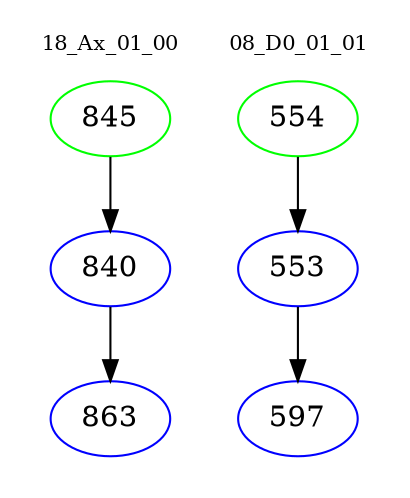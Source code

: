 digraph{
subgraph cluster_0 {
color = white
label = "18_Ax_01_00";
fontsize=10;
T0_845 [label="845", color="green"]
T0_845 -> T0_840 [color="black"]
T0_840 [label="840", color="blue"]
T0_840 -> T0_863 [color="black"]
T0_863 [label="863", color="blue"]
}
subgraph cluster_1 {
color = white
label = "08_D0_01_01";
fontsize=10;
T1_554 [label="554", color="green"]
T1_554 -> T1_553 [color="black"]
T1_553 [label="553", color="blue"]
T1_553 -> T1_597 [color="black"]
T1_597 [label="597", color="blue"]
}
}
